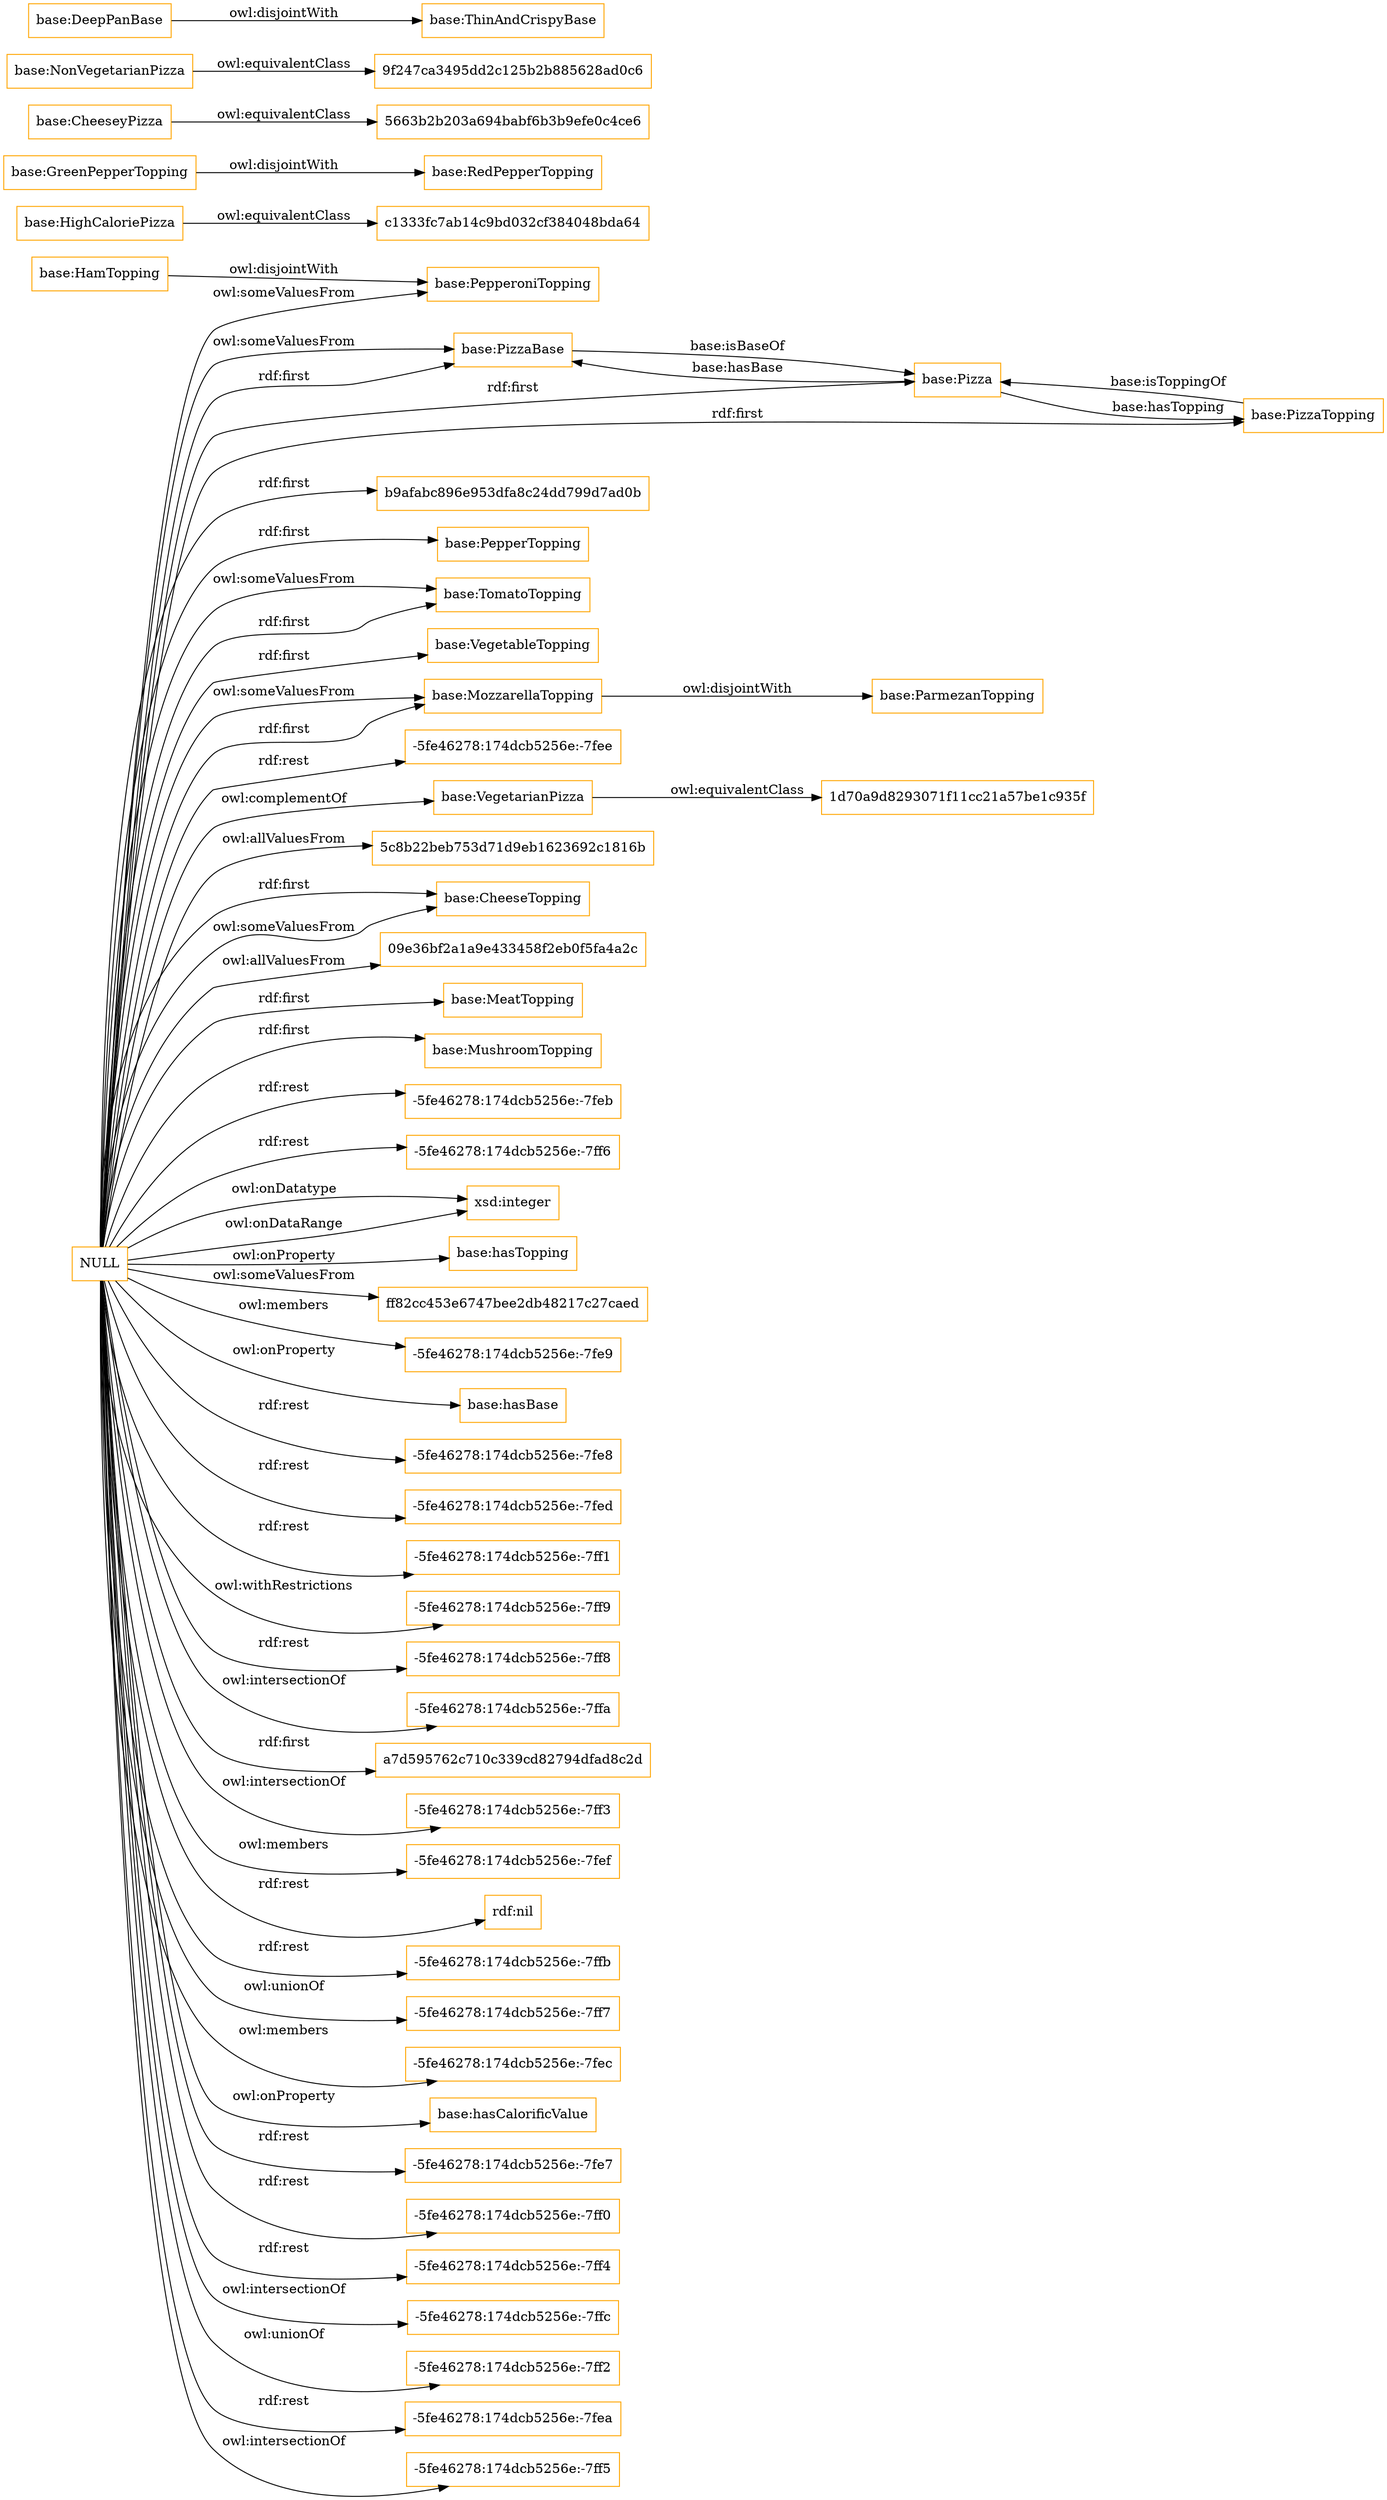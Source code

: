 digraph ar2dtool_diagram { 
rankdir=LR;
size="1501"
node [shape = rectangle, color="orange"]; "base:PizzaBase" "b9afabc896e953dfa8c24dd799d7ad0b" "c1333fc7ab14c9bd032cf384048bda64" "base:PepperTopping" "base:HighCaloriePizza" "base:TomatoTopping" "base:VegetableTopping" "base:GreenPepperTopping" "base:CheeseyPizza" "base:MozzarellaTopping" "base:PepperoniTopping" "base:VegetarianPizza" "base:RedPepperTopping" "base:PizzaTopping" "9f247ca3495dd2c125b2b885628ad0c6" "base:NonVegetarianPizza" "5c8b22beb753d71d9eb1623692c1816b" "base:ParmezanTopping" "base:CheeseTopping" "09e36bf2a1a9e433458f2eb0f5fa4a2c" "base:DeepPanBase" "base:Pizza" "5663b2b203a694babf6b3b9efe0c4ce6" "1d70a9d8293071f11cc21a57be1c935f" "base:HamTopping" "base:MeatTopping" "base:MushroomTopping" "base:ThinAndCrispyBase" ; /*classes style*/
	"base:NonVegetarianPizza" -> "9f247ca3495dd2c125b2b885628ad0c6" [ label = "owl:equivalentClass" ];
	"base:DeepPanBase" -> "base:ThinAndCrispyBase" [ label = "owl:disjointWith" ];
	"base:GreenPepperTopping" -> "base:RedPepperTopping" [ label = "owl:disjointWith" ];
	"base:CheeseyPizza" -> "5663b2b203a694babf6b3b9efe0c4ce6" [ label = "owl:equivalentClass" ];
	"base:VegetarianPizza" -> "1d70a9d8293071f11cc21a57be1c935f" [ label = "owl:equivalentClass" ];
	"NULL" -> "-5fe46278:174dcb5256e:-7feb" [ label = "rdf:rest" ];
	"NULL" -> "base:PizzaTopping" [ label = "rdf:first" ];
	"NULL" -> "base:VegetableTopping" [ label = "rdf:first" ];
	"NULL" -> "base:CheeseTopping" [ label = "rdf:first" ];
	"NULL" -> "-5fe46278:174dcb5256e:-7ff6" [ label = "rdf:rest" ];
	"NULL" -> "base:TomatoTopping" [ label = "owl:someValuesFrom" ];
	"NULL" -> "xsd:integer" [ label = "owl:onDatatype" ];
	"NULL" -> "base:hasTopping" [ label = "owl:onProperty" ];
	"NULL" -> "base:TomatoTopping" [ label = "rdf:first" ];
	"NULL" -> "ff82cc453e6747bee2db48217c27caed" [ label = "owl:someValuesFrom" ];
	"NULL" -> "-5fe46278:174dcb5256e:-7fe9" [ label = "owl:members" ];
	"NULL" -> "base:hasBase" [ label = "owl:onProperty" ];
	"NULL" -> "-5fe46278:174dcb5256e:-7fe8" [ label = "rdf:rest" ];
	"NULL" -> "-5fe46278:174dcb5256e:-7fed" [ label = "rdf:rest" ];
	"NULL" -> "xsd:integer" [ label = "owl:onDataRange" ];
	"NULL" -> "-5fe46278:174dcb5256e:-7ff1" [ label = "rdf:rest" ];
	"NULL" -> "-5fe46278:174dcb5256e:-7ff9" [ label = "owl:withRestrictions" ];
	"NULL" -> "-5fe46278:174dcb5256e:-7ff8" [ label = "rdf:rest" ];
	"NULL" -> "-5fe46278:174dcb5256e:-7ffa" [ label = "owl:intersectionOf" ];
	"NULL" -> "a7d595762c710c339cd82794dfad8c2d" [ label = "rdf:first" ];
	"NULL" -> "base:PizzaBase" [ label = "owl:someValuesFrom" ];
	"NULL" -> "base:CheeseTopping" [ label = "owl:someValuesFrom" ];
	"NULL" -> "-5fe46278:174dcb5256e:-7ff3" [ label = "owl:intersectionOf" ];
	"NULL" -> "-5fe46278:174dcb5256e:-7fef" [ label = "owl:members" ];
	"NULL" -> "5c8b22beb753d71d9eb1623692c1816b" [ label = "owl:allValuesFrom" ];
	"NULL" -> "rdf:nil" [ label = "rdf:rest" ];
	"NULL" -> "-5fe46278:174dcb5256e:-7ffb" [ label = "rdf:rest" ];
	"NULL" -> "-5fe46278:174dcb5256e:-7ff7" [ label = "owl:unionOf" ];
	"NULL" -> "-5fe46278:174dcb5256e:-7fec" [ label = "owl:members" ];
	"NULL" -> "base:PepperTopping" [ label = "rdf:first" ];
	"NULL" -> "base:PizzaBase" [ label = "rdf:first" ];
	"NULL" -> "base:hasCalorificValue" [ label = "owl:onProperty" ];
	"NULL" -> "-5fe46278:174dcb5256e:-7fe7" [ label = "rdf:rest" ];
	"NULL" -> "base:MozzarellaTopping" [ label = "owl:someValuesFrom" ];
	"NULL" -> "-5fe46278:174dcb5256e:-7ff0" [ label = "rdf:rest" ];
	"NULL" -> "base:MushroomTopping" [ label = "rdf:first" ];
	"NULL" -> "base:MozzarellaTopping" [ label = "rdf:first" ];
	"NULL" -> "base:Pizza" [ label = "rdf:first" ];
	"NULL" -> "-5fe46278:174dcb5256e:-7ff4" [ label = "rdf:rest" ];
	"NULL" -> "base:MeatTopping" [ label = "rdf:first" ];
	"NULL" -> "09e36bf2a1a9e433458f2eb0f5fa4a2c" [ label = "owl:allValuesFrom" ];
	"NULL" -> "-5fe46278:174dcb5256e:-7ffc" [ label = "owl:intersectionOf" ];
	"NULL" -> "b9afabc896e953dfa8c24dd799d7ad0b" [ label = "rdf:first" ];
	"NULL" -> "-5fe46278:174dcb5256e:-7ff2" [ label = "owl:unionOf" ];
	"NULL" -> "-5fe46278:174dcb5256e:-7fea" [ label = "rdf:rest" ];
	"NULL" -> "-5fe46278:174dcb5256e:-7ff5" [ label = "owl:intersectionOf" ];
	"NULL" -> "base:VegetarianPizza" [ label = "owl:complementOf" ];
	"NULL" -> "-5fe46278:174dcb5256e:-7fee" [ label = "rdf:rest" ];
	"NULL" -> "base:PepperoniTopping" [ label = "owl:someValuesFrom" ];
	"base:HamTopping" -> "base:PepperoniTopping" [ label = "owl:disjointWith" ];
	"base:HighCaloriePizza" -> "c1333fc7ab14c9bd032cf384048bda64" [ label = "owl:equivalentClass" ];
	"base:MozzarellaTopping" -> "base:ParmezanTopping" [ label = "owl:disjointWith" ];
	"base:Pizza" -> "base:PizzaTopping" [ label = "base:hasTopping" ];
	"base:Pizza" -> "base:PizzaBase" [ label = "base:hasBase" ];
	"base:PizzaBase" -> "base:Pizza" [ label = "base:isBaseOf" ];
	"base:PizzaTopping" -> "base:Pizza" [ label = "base:isToppingOf" ];

}
